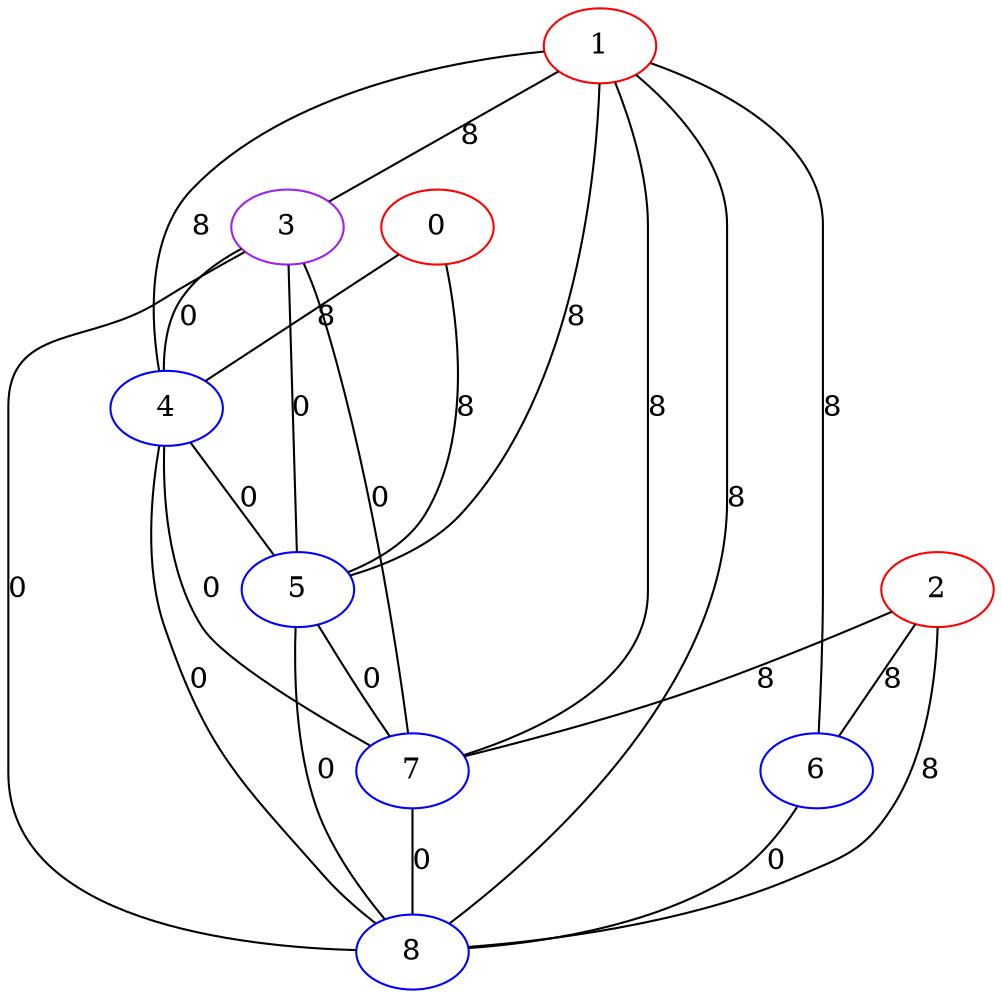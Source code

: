 graph "" {
0 [color=red, weight=1];
1 [color=red, weight=1];
2 [color=red, weight=1];
3 [color=purple, weight=4];
4 [color=blue, weight=3];
5 [color=blue, weight=3];
6 [color=blue, weight=3];
7 [color=blue, weight=3];
8 [color=blue, weight=3];
0 -- 4  [key=0, label=8];
0 -- 5  [key=0, label=8];
1 -- 3  [key=0, label=8];
1 -- 4  [key=0, label=8];
1 -- 5  [key=0, label=8];
1 -- 6  [key=0, label=8];
1 -- 7  [key=0, label=8];
1 -- 8  [key=0, label=8];
2 -- 8  [key=0, label=8];
2 -- 6  [key=0, label=8];
2 -- 7  [key=0, label=8];
3 -- 8  [key=0, label=0];
3 -- 4  [key=0, label=0];
3 -- 5  [key=0, label=0];
3 -- 7  [key=0, label=0];
4 -- 5  [key=0, label=0];
4 -- 7  [key=0, label=0];
4 -- 8  [key=0, label=0];
5 -- 7  [key=0, label=0];
5 -- 8  [key=0, label=0];
6 -- 8  [key=0, label=0];
7 -- 8  [key=0, label=0];
}
